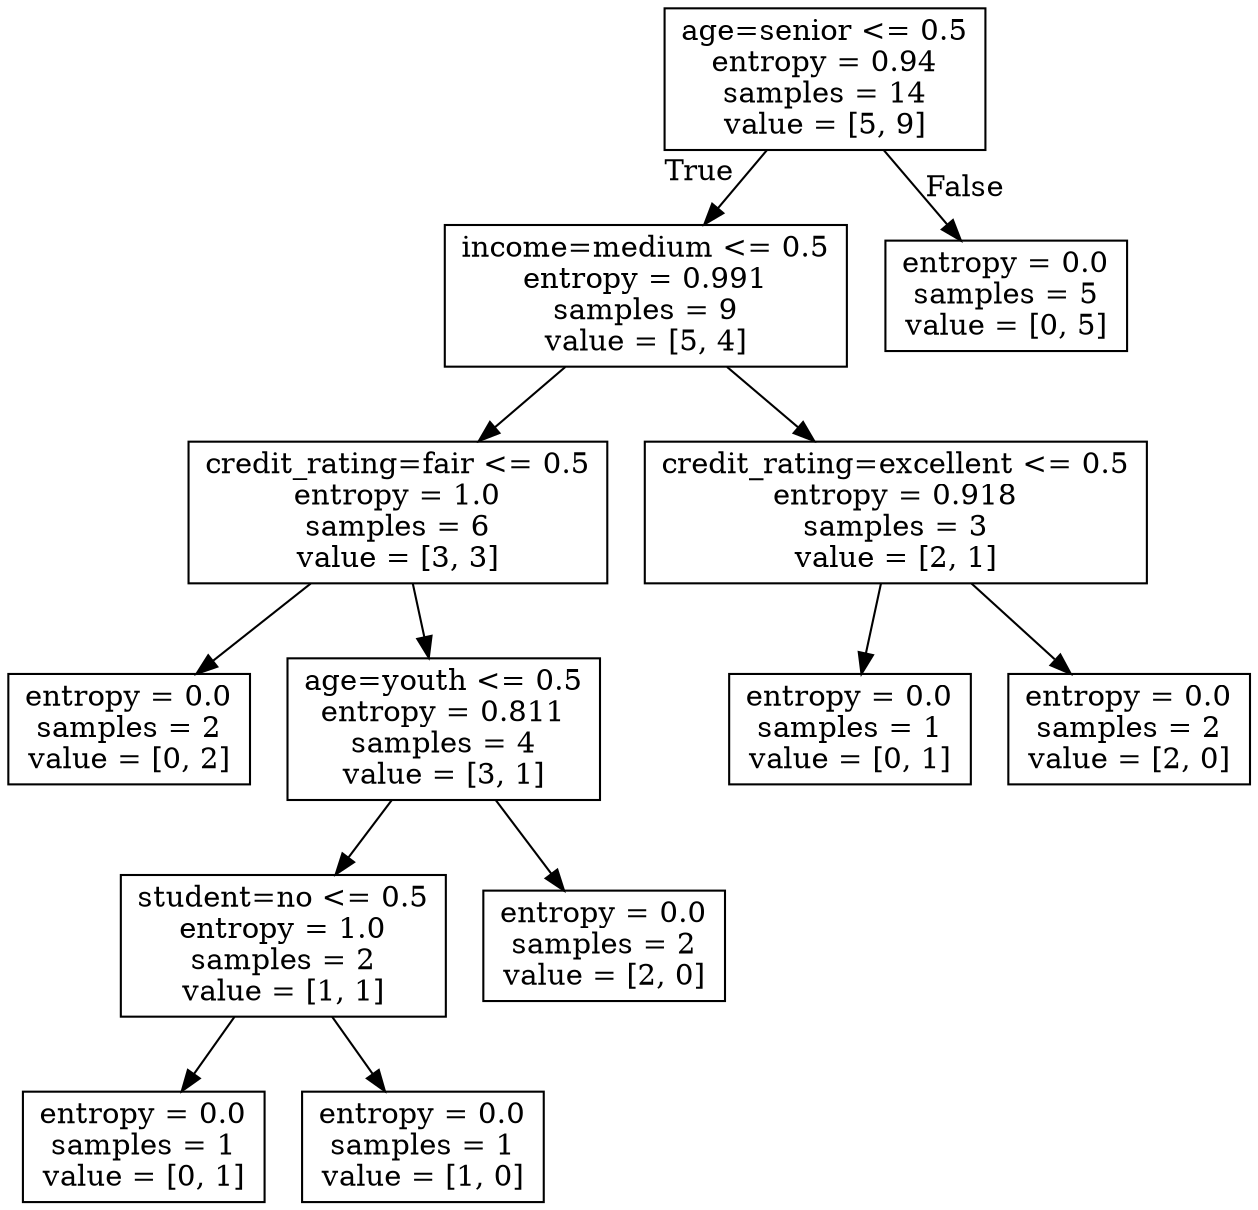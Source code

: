 digraph Tree {
node [shape=box] ;
0 [label="age=senior <= 0.5\nentropy = 0.94\nsamples = 14\nvalue = [5, 9]"] ;
1 [label="income=medium <= 0.5\nentropy = 0.991\nsamples = 9\nvalue = [5, 4]"] ;
0 -> 1 [labeldistance=2.5, labelangle=45, headlabel="True"] ;
2 [label="credit_rating=fair <= 0.5\nentropy = 1.0\nsamples = 6\nvalue = [3, 3]"] ;
1 -> 2 ;
3 [label="entropy = 0.0\nsamples = 2\nvalue = [0, 2]"] ;
2 -> 3 ;
4 [label="age=youth <= 0.5\nentropy = 0.811\nsamples = 4\nvalue = [3, 1]"] ;
2 -> 4 ;
5 [label="student=no <= 0.5\nentropy = 1.0\nsamples = 2\nvalue = [1, 1]"] ;
4 -> 5 ;
6 [label="entropy = 0.0\nsamples = 1\nvalue = [0, 1]"] ;
5 -> 6 ;
7 [label="entropy = 0.0\nsamples = 1\nvalue = [1, 0]"] ;
5 -> 7 ;
8 [label="entropy = 0.0\nsamples = 2\nvalue = [2, 0]"] ;
4 -> 8 ;
9 [label="credit_rating=excellent <= 0.5\nentropy = 0.918\nsamples = 3\nvalue = [2, 1]"] ;
1 -> 9 ;
10 [label="entropy = 0.0\nsamples = 1\nvalue = [0, 1]"] ;
9 -> 10 ;
11 [label="entropy = 0.0\nsamples = 2\nvalue = [2, 0]"] ;
9 -> 11 ;
12 [label="entropy = 0.0\nsamples = 5\nvalue = [0, 5]"] ;
0 -> 12 [labeldistance=2.5, labelangle=-45, headlabel="False"] ;
}